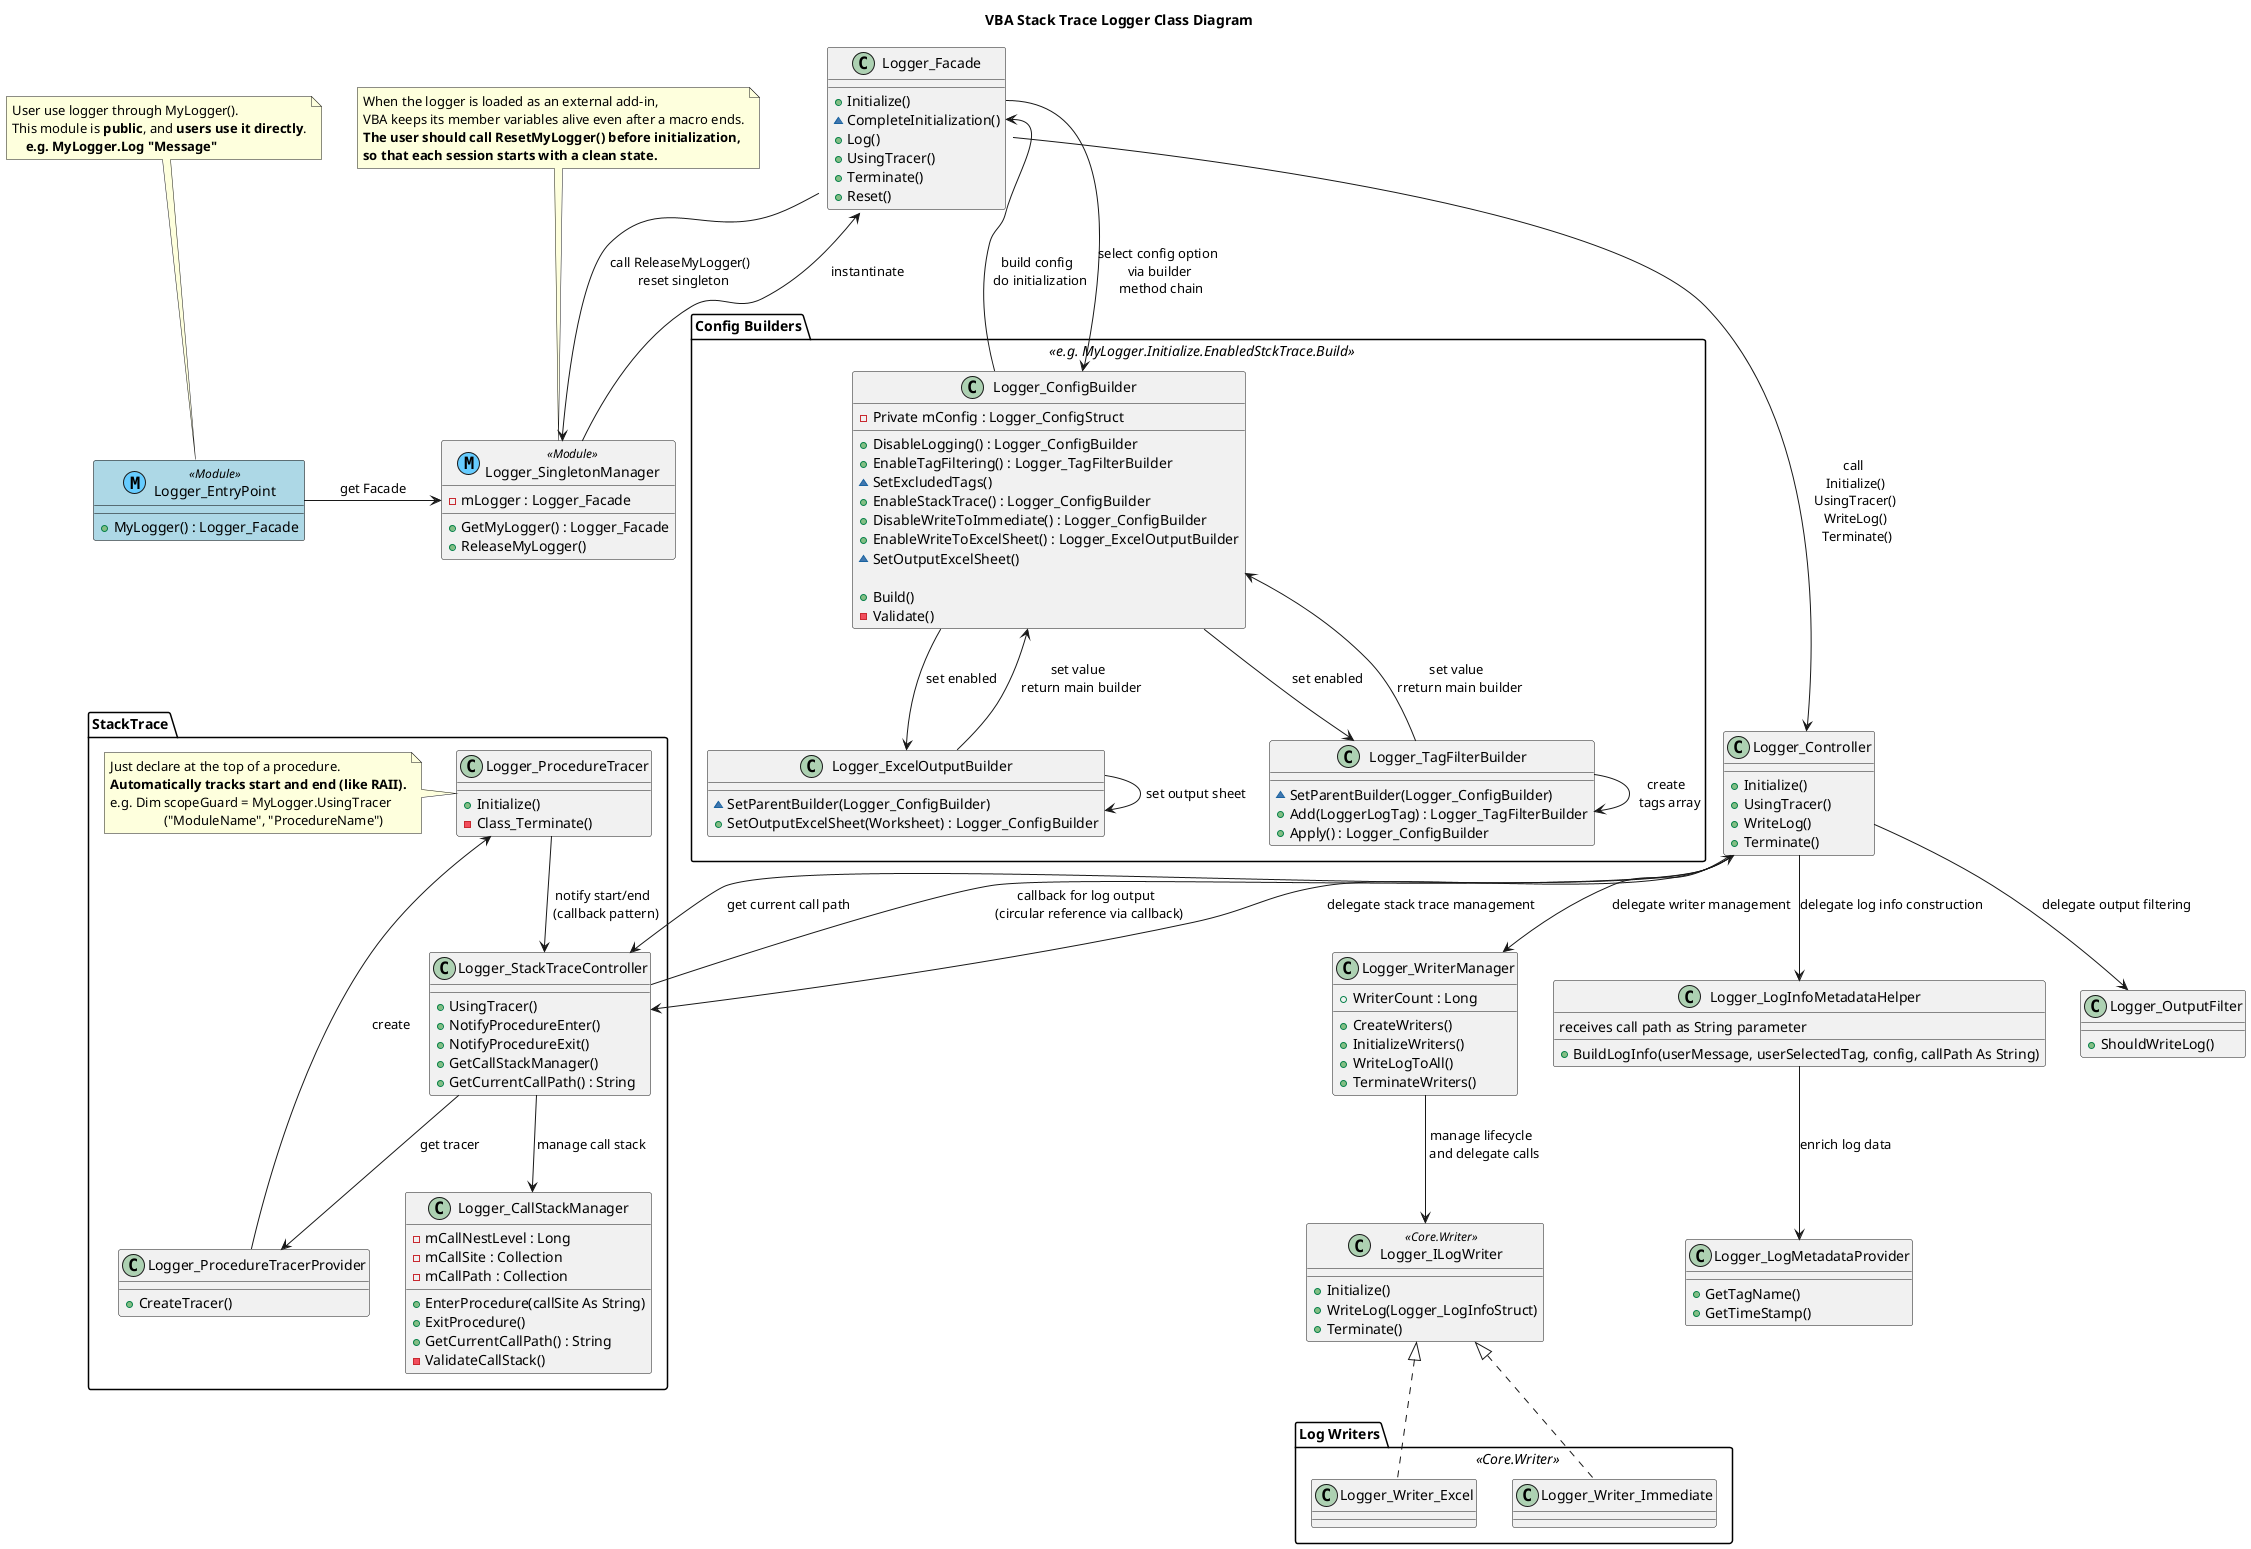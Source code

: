 @startuml Class Diagram
title VBA Stack Trace Logger Class Diagram

class Logger_EntryPoint << (M,66CCFF) Module >> #LightBlue ##black {
    + MyLogger() : Logger_Facade
}
note top of Logger_EntryPoint
    User use logger through MyLogger().
    This module is **public**, and **users use it directly**.
        **e.g. MyLogger.Log "Message"**
end note

class Logger_SingletonManager << (M,66CCFF) Module >> {
    - mLogger : Logger_Facade
    + GetMyLogger() : Logger_Facade
    + ReleaseMyLogger()
}
note top of Logger_SingletonManager
    When the logger is loaded as an external add-in,
    VBA keeps its member variables alive even after a macro ends.
    **The user should call ResetMyLogger() before initialization,**
    **so that each session starts with a clean state.**
end note

' Logger API
class Logger_Facade {
    + Initialize()
    ~ CompleteInitialization()
    + Log()
    + UsingTracer()
    + Terminate()
    + Reset()
}

' Logger main logic
' e.g. "Logger_Facade.log" call "Logger_Controller.WriteLog"
class Logger_Controller {
    + Initialize()
    + UsingTracer()
    + WriteLog()
    + Terminate()
}

' Writer management - extracted from Controller
class Logger_WriterManager {
    + CreateWriters()
    + InitializeWriters()
    + WriteLogToAll()
    + TerminateWriters()
    + WriterCount : Long
}

' Log information construction - extracted from Controller
class Logger_LogInfoMetadataHelper {
    + BuildLogInfo(userMessage, userSelectedTag, config, callPath As String)
}

' Metadata provider for log information
class Logger_LogMetadataProvider {
    + GetTagName()
    + GetTimeStamp()
}

' Output filtering - extracted from Controller
class Logger_OutputFilter {
    + ShouldWriteLog()
}

' User initialize logger through Logger_Facade.Initialize
' Setting values are defined through builders
' e.g. MyLogger.Initialize.EnabledStckTrace.Build
package "Config Builders" <<e.g. MyLogger.Initialize.EnabledStckTrace.Build>> {
    ' Main builder
    class Logger_ConfigBuilder {
        - Private mConfig : Logger_ConfigStruct

        + DisableLogging() : Logger_ConfigBuilder
        + EnableTagFiltering() : Logger_TagFilterBuilder
        ~ SetExcludedTags()
        + EnableStackTrace() : Logger_ConfigBuilder
        + DisableWriteToImmediate() : Logger_ConfigBuilder
        + EnableWriteToExcelSheet() : Logger_ExcelOutputBuilder
        ~ SetOutputExcelSheet()

        + Build()
        - Validate()
    }
    ' Sub builders
    ' When user call "Logger_ConfigBuilder.EnableWriteToExcelSheet",
    ' next chain is only "Logger_ExcelOutputBuilder.SetOutputExcelSheet"
    class Logger_ExcelOutputBuilder {
        ~ SetParentBuilder(Logger_ConfigBuilder)
        + SetOutputExcelSheet(Worksheet) : Logger_ConfigBuilder
    }
    class Logger_TagFilterBuilder {
        ~ SetParentBuilder(Logger_ConfigBuilder)
        + Add(LoggerLogTag) : Logger_TagFilterBuilder
        + Apply() : Logger_ConfigBuilder
    }
}

' Metadata provider (already defined above)
' Logger_LogMetadataProvider defined in main section

' Strategy pattern
class Logger_ILogWriter <<Core.Writer>> {
    + Initialize()
    + WriteLog(Logger_LogInfoStruct)
    + Terminate()
}
package "Log Writers" <<Core.Writer>> {
    class Logger_Writer_Excel {
    }
    class Logger_Writer_Immediate {
    }
}

package "StackTrace" {
    ' Stack trace management - extracted from Controller
    class Logger_StackTraceController {
        + UsingTracer()
        + NotifyProcedureEnter()
        + NotifyProcedureExit()
        + GetCallStackManager()
        + GetCurrentCallPath() : String
    }
    ' Manages call stack information
    class Logger_CallStackManager {
        - mCallNestLevel : Long
        - mCallSite : Collection
        - mCallPath : Collection
        + EnterProcedure(callSite As String)
        + ExitProcedure()
        + GetCurrentCallPath() : String
        - ValidateCallStack()
    }
    ' Trace procedure start/end, and call methods
    ' Like RAII, catch start via constructor, end via destructor
    ' User instance this class in procedure first scope
    ' e.g. Dim scopeGuard = MyLogger.UsingTracer("ModuleName", "ProcedureName")
    class Logger_ProcedureTracer {
        + Initialize()
        - Class_Terminate()
    }
    note left of Logger_ProcedureTracer
        Just declare at the top of a procedure.
        **Automatically tracks start and end (like RAII).**
        e.g. Dim scopeGuard = MyLogger.UsingTracer
                        ("ModuleName", "ProcedureName")
    end note
    ' Provides procedure tracer instance
    class Logger_ProcedureTracerProvider {
        + CreateTracer()
    }
}

' ====== relationship ======
' === API ===
' Note: User --> Logger_EntryPoint : call MyLogger & get Facade
Logger_EntryPoint -> Logger_SingletonManager : get Facade
Logger_SingletonManager --> Logger_Facade : instantinate
Logger_Facade --> Logger_SingletonManager : call ReleaseMyLogger() \n reset singleton
' === Logger Initilize & build config ===
Logger_Facade::Initialize --> Logger_ConfigBuilder : select config option \n via builder \n method chain
Logger_ConfigBuilder --> Logger_Facade::CompleteInitialization : build config \n do initialization
' Main builder
Logger_ConfigBuilder --> Logger_ExcelOutputBuilder : set enabled
Logger_ConfigBuilder --> Logger_TagFilterBuilder : set enabled
' Sub builders
Logger_ExcelOutputBuilder --> Logger_ExcelOutputBuilder : set output sheet
Logger_ExcelOutputBuilder --> Logger_ConfigBuilder : set value \n return main builder
Logger_TagFilterBuilder --> Logger_TagFilterBuilder : create \n tags array
Logger_TagFilterBuilder --> Logger_ConfigBuilder : set value \n rreturn main builder
' === Core Logic ===
Logger_Facade ---> Logger_Controller : call \n Initialize() \n UsingTracer() \n WriteLog() \n Terminate()
Logger_Controller --> Logger_WriterManager : delegate writer management
Logger_Controller --> Logger_LogInfoMetadataHelper : delegate log info construction
Logger_Controller --> Logger_OutputFilter : delegate output filtering
Logger_Controller --> Logger_StackTraceController : delegate stack trace management
Logger_StackTraceController --> Logger_Controller : callback for log output \n (circular reference via callback)
' === Writers ===
Logger_WriterManager --> Logger_ILogWriter : manage lifecycle \n and delegate calls
Logger_ILogWriter <|.. Logger_Writer_Excel
Logger_ILogWriter <|.. Logger_Writer_Immediate
' === stack trace ===
Logger_StackTraceController --> Logger_CallStackManager : manage call stack
Logger_StackTraceController --> Logger_ProcedureTracerProvider : get tracer
Logger_ProcedureTracerProvider --> Logger_ProcedureTracer : create
Logger_ProcedureTracer --> Logger_StackTraceController : notify start/end \n (callback pattern)
Logger_Controller --> Logger_StackTraceController : get current call path
Logger_LogInfoMetadataHelper : receives call path as String parameter


Logger_LogInfoMetadataHelper --> Logger_LogMetadataProvider : enrich log data


remove @unlinked
' ===  hidden classes ===
class Logger_LogInfoStruct {
}
class Logger_ConfigStruct {
}
class Logger_DataStruct << (M,66CCFF) Module >> #LightBlue ##black{
    + LoggerLogTag : Enum
}
class Logger_Constants {
}

@enduml
